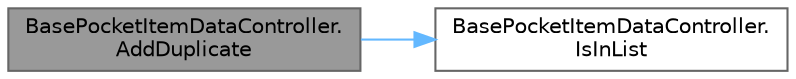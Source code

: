 digraph "BasePocketItemDataController.AddDuplicate"
{
 // LATEX_PDF_SIZE
  bgcolor="transparent";
  edge [fontname=Helvetica,fontsize=10,labelfontname=Helvetica,labelfontsize=10];
  node [fontname=Helvetica,fontsize=10,shape=box,height=0.2,width=0.4];
  rankdir="LR";
  Node1 [id="Node000001",label="BasePocketItemDataController.\lAddDuplicate",height=0.2,width=0.4,color="gray40", fillcolor="grey60", style="filled", fontcolor="black",tooltip=" "];
  Node1 -> Node2 [id="edge2_Node000001_Node000002",color="steelblue1",style="solid",tooltip=" "];
  Node2 [id="Node000002",label="BasePocketItemDataController.\lIsInList",height=0.2,width=0.4,color="grey40", fillcolor="white", style="filled",URL="$class_base_pocket_item_data_controller.html#a43c662d00d00b34570fdf965fa70a970",tooltip="ポケット空き容量が最大数に達しているか確認するメソッド"];
}
